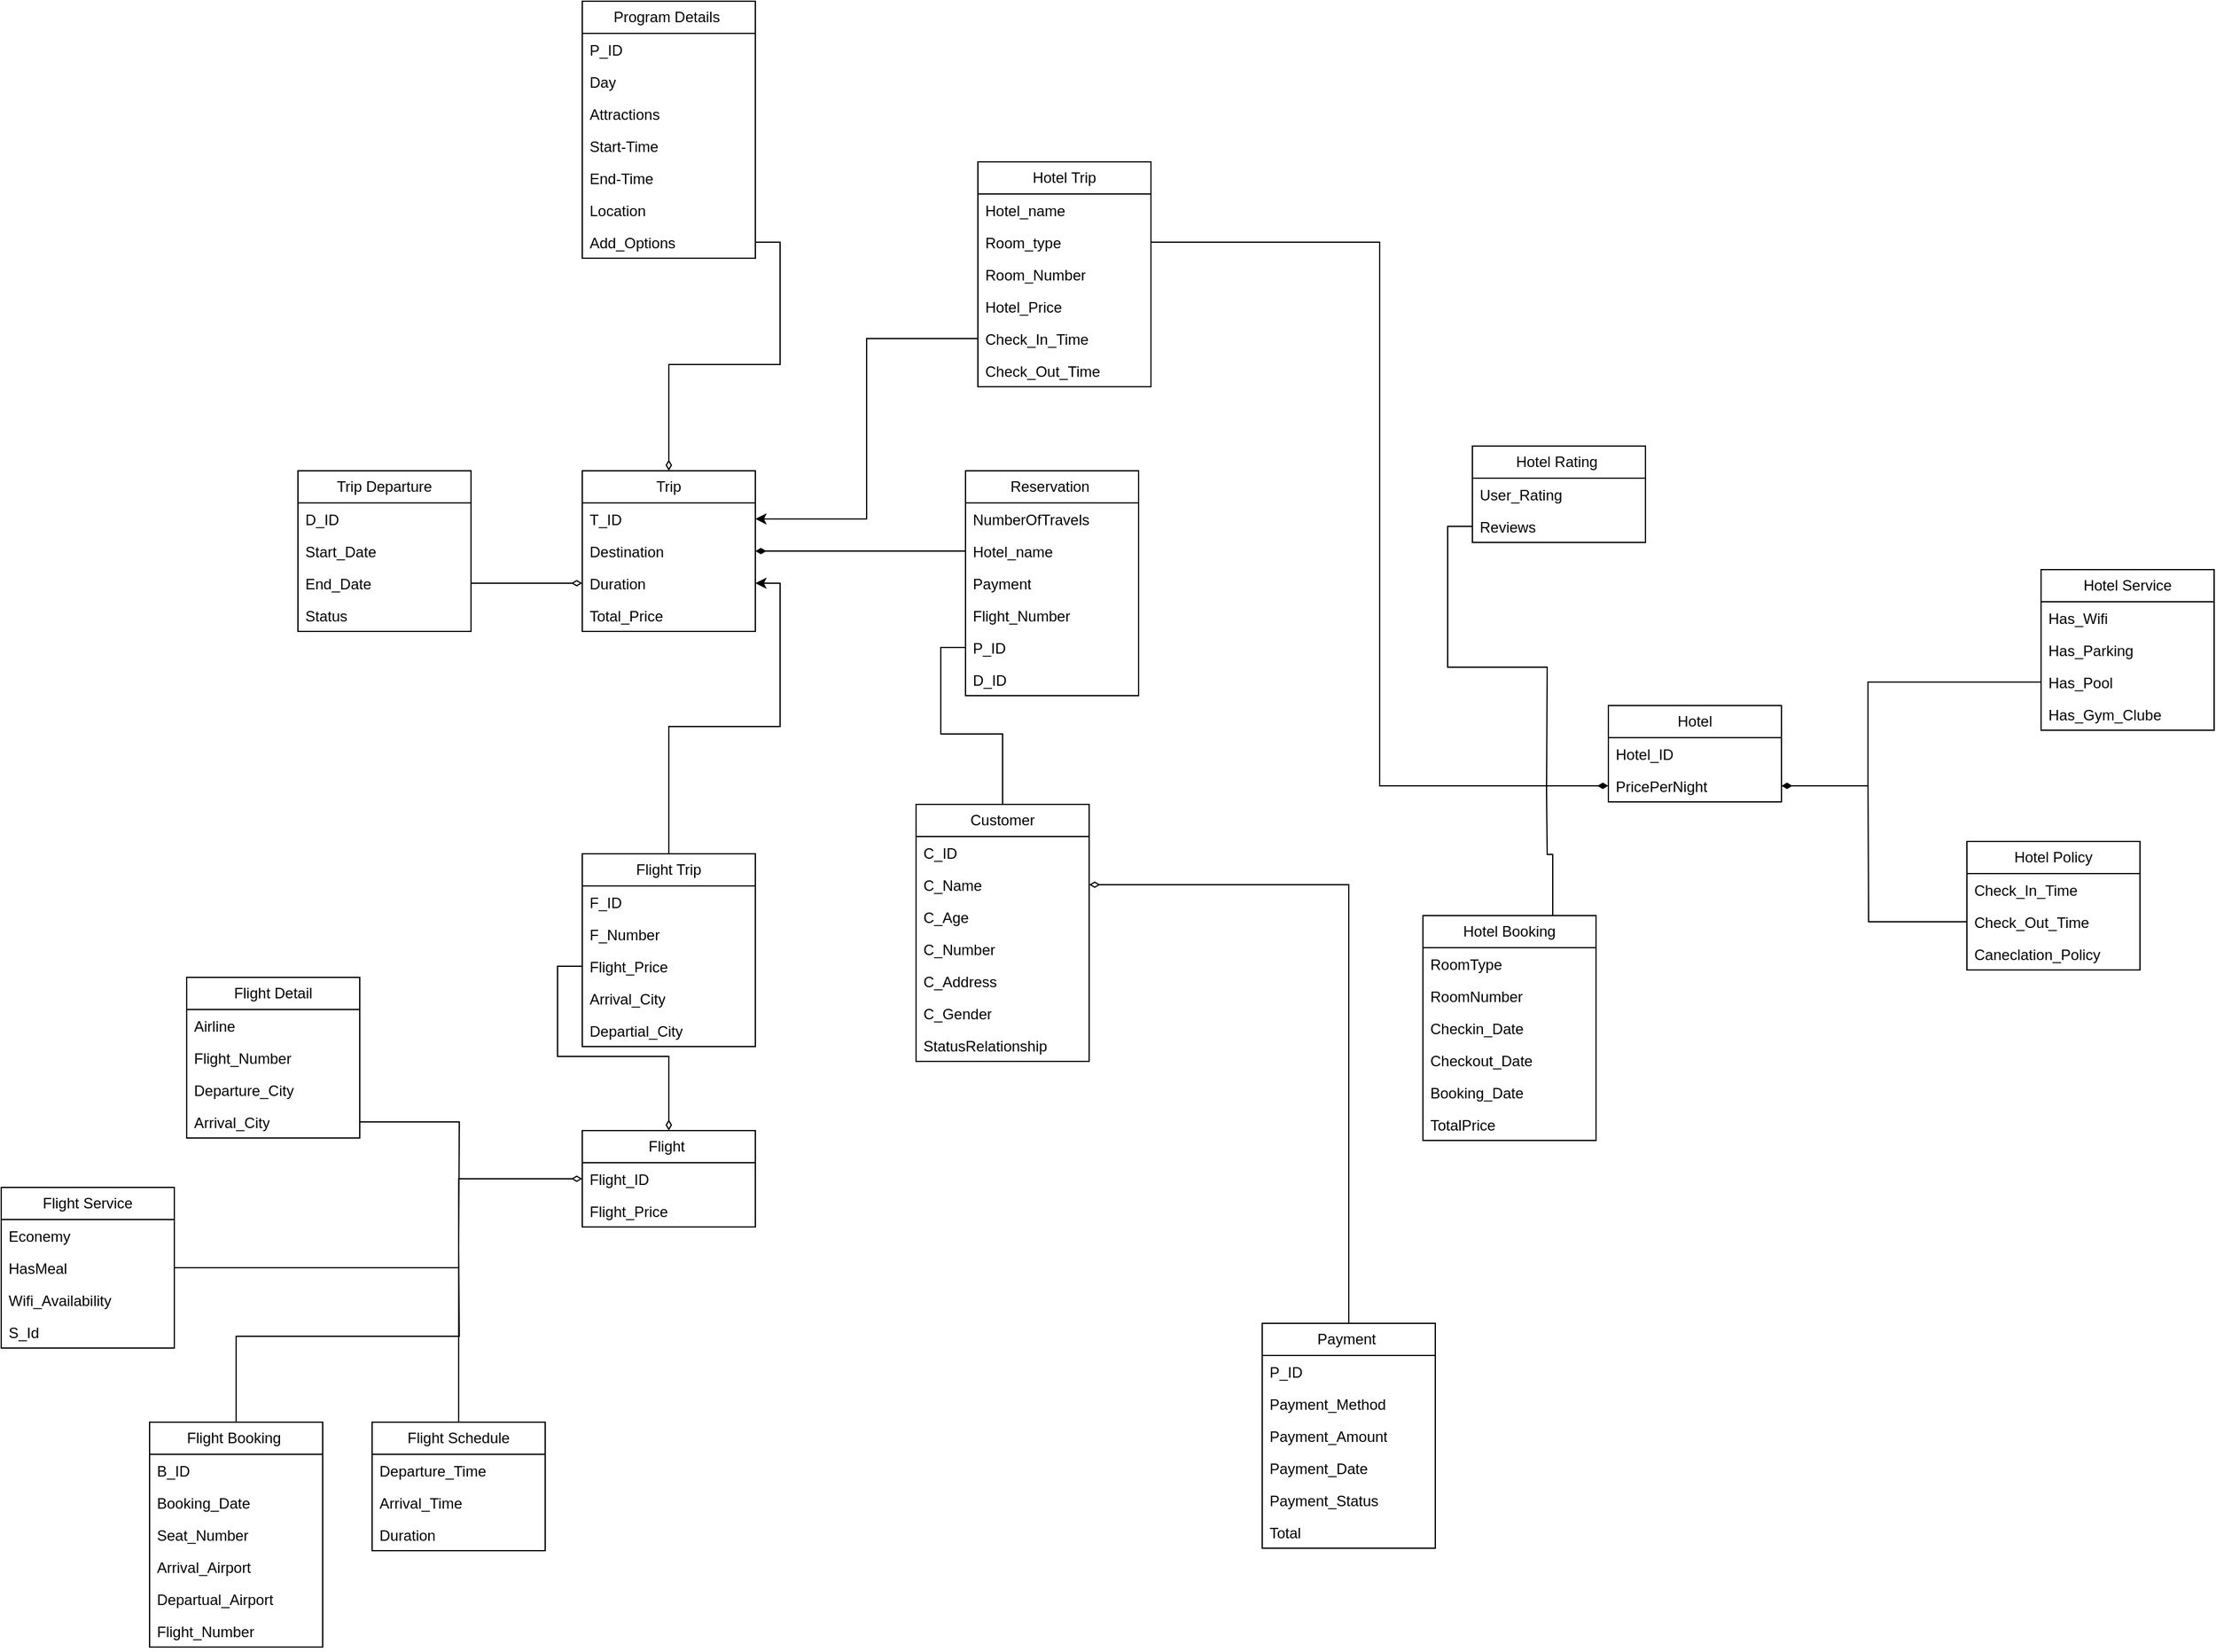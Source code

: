 <mxfile version="24.7.17">
  <diagram name="Page-1" id="XAzfdvRKxMqADVPigdxA">
    <mxGraphModel dx="3809" dy="1389" grid="1" gridSize="10" guides="1" tooltips="1" connect="1" arrows="1" fold="1" page="1" pageScale="1" pageWidth="850" pageHeight="1100" math="0" shadow="0">
      <root>
        <mxCell id="0" />
        <mxCell id="1" parent="0" />
        <mxCell id="RdfMwzU2SmDmF-A31WhD-36" style="edgeStyle=orthogonalEdgeStyle;rounded=0;orthogonalLoop=1;jettySize=auto;html=1;exitX=1;exitY=0.5;exitDx=0;exitDy=0;entryX=1;entryY=0.5;entryDx=0;entryDy=0;" parent="1" edge="1">
          <mxGeometry relative="1" as="geometry">
            <mxPoint x="190" y="120.0" as="targetPoint" />
            <Array as="points">
              <mxPoint x="560" y="300" />
              <mxPoint x="560" y="120" />
            </Array>
          </mxGeometry>
        </mxCell>
        <mxCell id="PqqIBDj1YlnKyvbkAwtZ-1" value="Hotel Rating&amp;nbsp;" style="swimlane;fontStyle=0;childLayout=stackLayout;horizontal=1;startSize=26;fillColor=none;horizontalStack=0;resizeParent=1;resizeParentMax=0;resizeLast=0;collapsible=1;marginBottom=0;whiteSpace=wrap;html=1;strokeColor=default;" parent="1" vertex="1">
          <mxGeometry x="70" y="390" width="140" height="78" as="geometry" />
        </mxCell>
        <mxCell id="PqqIBDj1YlnKyvbkAwtZ-2" value="User_Rating&lt;span style=&quot;white-space: pre;&quot;&gt;&#x9;&lt;/span&gt;" style="text;strokeColor=none;fillColor=none;align=left;verticalAlign=top;spacingLeft=4;spacingRight=4;overflow=hidden;rotatable=0;points=[[0,0.5],[1,0.5]];portConstraint=eastwest;whiteSpace=wrap;html=1;" parent="PqqIBDj1YlnKyvbkAwtZ-1" vertex="1">
          <mxGeometry y="26" width="140" height="26" as="geometry" />
        </mxCell>
        <mxCell id="PqqIBDj1YlnKyvbkAwtZ-3" value="Reviews" style="text;strokeColor=none;fillColor=none;align=left;verticalAlign=top;spacingLeft=4;spacingRight=4;overflow=hidden;rotatable=0;points=[[0,0.5],[1,0.5]];portConstraint=eastwest;whiteSpace=wrap;html=1;" parent="PqqIBDj1YlnKyvbkAwtZ-1" vertex="1">
          <mxGeometry y="52" width="140" height="26" as="geometry" />
        </mxCell>
        <mxCell id="PqqIBDj1YlnKyvbkAwtZ-122" style="edgeStyle=orthogonalEdgeStyle;rounded=0;orthogonalLoop=1;jettySize=auto;html=1;endArrow=none;endFill=0;jumpSize=3;endSize=4;startSize=5;exitX=0;exitY=0.5;exitDx=0;exitDy=0;" parent="PqqIBDj1YlnKyvbkAwtZ-1" source="PqqIBDj1YlnKyvbkAwtZ-3" edge="1">
          <mxGeometry relative="1" as="geometry">
            <mxPoint x="60" y="280" as="targetPoint" />
            <mxPoint y="90" as="sourcePoint" />
          </mxGeometry>
        </mxCell>
        <mxCell id="BVlXWKhXn2M1NBHhUhzh-17" style="edgeStyle=orthogonalEdgeStyle;rounded=0;orthogonalLoop=1;jettySize=auto;html=1;exitX=0.5;exitY=0;exitDx=0;exitDy=0;entryX=0;entryY=0.5;entryDx=0;entryDy=0;endArrow=diamondThin;endFill=0;" edge="1" parent="1" source="PqqIBDj1YlnKyvbkAwtZ-8" target="PqqIBDj1YlnKyvbkAwtZ-51">
          <mxGeometry relative="1" as="geometry" />
        </mxCell>
        <mxCell id="PqqIBDj1YlnKyvbkAwtZ-8" value="Flight Schedule" style="swimlane;fontStyle=0;childLayout=stackLayout;horizontal=1;startSize=26;fillColor=none;horizontalStack=0;resizeParent=1;resizeParentMax=0;resizeLast=0;collapsible=1;marginBottom=0;whiteSpace=wrap;html=1;" parent="1" vertex="1">
          <mxGeometry x="-820" y="1180" width="140" height="104" as="geometry" />
        </mxCell>
        <mxCell id="PqqIBDj1YlnKyvbkAwtZ-9" value="Departure_Time" style="text;strokeColor=none;fillColor=none;align=left;verticalAlign=top;spacingLeft=4;spacingRight=4;overflow=hidden;rotatable=0;points=[[0,0.5],[1,0.5]];portConstraint=eastwest;whiteSpace=wrap;html=1;" parent="PqqIBDj1YlnKyvbkAwtZ-8" vertex="1">
          <mxGeometry y="26" width="140" height="26" as="geometry" />
        </mxCell>
        <mxCell id="PqqIBDj1YlnKyvbkAwtZ-10" value="Arrival_Time" style="text;strokeColor=none;fillColor=none;align=left;verticalAlign=top;spacingLeft=4;spacingRight=4;overflow=hidden;rotatable=0;points=[[0,0.5],[1,0.5]];portConstraint=eastwest;whiteSpace=wrap;html=1;" parent="PqqIBDj1YlnKyvbkAwtZ-8" vertex="1">
          <mxGeometry y="52" width="140" height="26" as="geometry" />
        </mxCell>
        <mxCell id="PqqIBDj1YlnKyvbkAwtZ-11" value="Duration" style="text;strokeColor=none;fillColor=none;align=left;verticalAlign=top;spacingLeft=4;spacingRight=4;overflow=hidden;rotatable=0;points=[[0,0.5],[1,0.5]];portConstraint=eastwest;whiteSpace=wrap;html=1;" parent="PqqIBDj1YlnKyvbkAwtZ-8" vertex="1">
          <mxGeometry y="78" width="140" height="26" as="geometry" />
        </mxCell>
        <mxCell id="PqqIBDj1YlnKyvbkAwtZ-14" value="Hotel" style="swimlane;fontStyle=0;childLayout=stackLayout;horizontal=1;startSize=26;fillColor=none;horizontalStack=0;resizeParent=1;resizeParentMax=0;resizeLast=0;collapsible=1;marginBottom=0;whiteSpace=wrap;html=1;" parent="1" vertex="1">
          <mxGeometry x="180" y="600" width="140" height="78" as="geometry" />
        </mxCell>
        <mxCell id="PqqIBDj1YlnKyvbkAwtZ-15" value="Hotel_ID" style="text;strokeColor=none;fillColor=none;align=left;verticalAlign=top;spacingLeft=4;spacingRight=4;overflow=hidden;rotatable=0;points=[[0,0.5],[1,0.5]];portConstraint=eastwest;whiteSpace=wrap;html=1;" parent="PqqIBDj1YlnKyvbkAwtZ-14" vertex="1">
          <mxGeometry y="26" width="140" height="26" as="geometry" />
        </mxCell>
        <mxCell id="PqqIBDj1YlnKyvbkAwtZ-16" value="PricePerNight" style="text;strokeColor=none;fillColor=none;align=left;verticalAlign=top;spacingLeft=4;spacingRight=4;overflow=hidden;rotatable=0;points=[[0,0.5],[1,0.5]];portConstraint=eastwest;whiteSpace=wrap;html=1;" parent="PqqIBDj1YlnKyvbkAwtZ-14" vertex="1">
          <mxGeometry y="52" width="140" height="26" as="geometry" />
        </mxCell>
        <mxCell id="PqqIBDj1YlnKyvbkAwtZ-127" style="edgeStyle=orthogonalEdgeStyle;rounded=0;orthogonalLoop=1;jettySize=auto;html=1;entryX=1;entryY=0.5;entryDx=0;entryDy=0;endArrow=diamondThin;endFill=0;" parent="1" source="PqqIBDj1YlnKyvbkAwtZ-20" target="PqqIBDj1YlnKyvbkAwtZ-46" edge="1">
          <mxGeometry relative="1" as="geometry" />
        </mxCell>
        <mxCell id="PqqIBDj1YlnKyvbkAwtZ-20" value="Payment&amp;nbsp;" style="swimlane;fontStyle=0;childLayout=stackLayout;horizontal=1;startSize=26;fillColor=none;horizontalStack=0;resizeParent=1;resizeParentMax=0;resizeLast=0;collapsible=1;marginBottom=0;whiteSpace=wrap;html=1;" parent="1" vertex="1">
          <mxGeometry x="-100" y="1100" width="140" height="182" as="geometry" />
        </mxCell>
        <mxCell id="PqqIBDj1YlnKyvbkAwtZ-21" value="P_ID" style="text;strokeColor=none;fillColor=none;align=left;verticalAlign=top;spacingLeft=4;spacingRight=4;overflow=hidden;rotatable=0;points=[[0,0.5],[1,0.5]];portConstraint=eastwest;whiteSpace=wrap;html=1;" parent="PqqIBDj1YlnKyvbkAwtZ-20" vertex="1">
          <mxGeometry y="26" width="140" height="26" as="geometry" />
        </mxCell>
        <mxCell id="PqqIBDj1YlnKyvbkAwtZ-22" value="Payment_Method" style="text;strokeColor=none;fillColor=none;align=left;verticalAlign=top;spacingLeft=4;spacingRight=4;overflow=hidden;rotatable=0;points=[[0,0.5],[1,0.5]];portConstraint=eastwest;whiteSpace=wrap;html=1;" parent="PqqIBDj1YlnKyvbkAwtZ-20" vertex="1">
          <mxGeometry y="52" width="140" height="26" as="geometry" />
        </mxCell>
        <mxCell id="PqqIBDj1YlnKyvbkAwtZ-23" value="Payment_Amount" style="text;strokeColor=none;fillColor=none;align=left;verticalAlign=top;spacingLeft=4;spacingRight=4;overflow=hidden;rotatable=0;points=[[0,0.5],[1,0.5]];portConstraint=eastwest;whiteSpace=wrap;html=1;" parent="PqqIBDj1YlnKyvbkAwtZ-20" vertex="1">
          <mxGeometry y="78" width="140" height="26" as="geometry" />
        </mxCell>
        <mxCell id="PqqIBDj1YlnKyvbkAwtZ-24" value="Payment_Date" style="text;strokeColor=none;fillColor=none;align=left;verticalAlign=top;spacingLeft=4;spacingRight=4;overflow=hidden;rotatable=0;points=[[0,0.5],[1,0.5]];portConstraint=eastwest;whiteSpace=wrap;html=1;" parent="PqqIBDj1YlnKyvbkAwtZ-20" vertex="1">
          <mxGeometry y="104" width="140" height="26" as="geometry" />
        </mxCell>
        <mxCell id="PqqIBDj1YlnKyvbkAwtZ-25" value="Payment_Status" style="text;strokeColor=none;fillColor=none;align=left;verticalAlign=top;spacingLeft=4;spacingRight=4;overflow=hidden;rotatable=0;points=[[0,0.5],[1,0.5]];portConstraint=eastwest;whiteSpace=wrap;html=1;" parent="PqqIBDj1YlnKyvbkAwtZ-20" vertex="1">
          <mxGeometry y="130" width="140" height="26" as="geometry" />
        </mxCell>
        <mxCell id="BVlXWKhXn2M1NBHhUhzh-37" value="Total" style="text;strokeColor=none;fillColor=none;align=left;verticalAlign=top;spacingLeft=4;spacingRight=4;overflow=hidden;rotatable=0;points=[[0,0.5],[1,0.5]];portConstraint=eastwest;whiteSpace=wrap;html=1;" vertex="1" parent="PqqIBDj1YlnKyvbkAwtZ-20">
          <mxGeometry y="156" width="140" height="26" as="geometry" />
        </mxCell>
        <mxCell id="PqqIBDj1YlnKyvbkAwtZ-26" value="Trip" style="swimlane;fontStyle=0;childLayout=stackLayout;horizontal=1;startSize=26;fillColor=none;horizontalStack=0;resizeParent=1;resizeParentMax=0;resizeLast=0;collapsible=1;marginBottom=0;whiteSpace=wrap;html=1;" parent="1" vertex="1">
          <mxGeometry x="-650" y="410" width="140" height="130" as="geometry" />
        </mxCell>
        <mxCell id="PqqIBDj1YlnKyvbkAwtZ-27" value="T_ID" style="text;strokeColor=none;fillColor=none;align=left;verticalAlign=top;spacingLeft=4;spacingRight=4;overflow=hidden;rotatable=0;points=[[0,0.5],[1,0.5]];portConstraint=eastwest;whiteSpace=wrap;html=1;" parent="PqqIBDj1YlnKyvbkAwtZ-26" vertex="1">
          <mxGeometry y="26" width="140" height="26" as="geometry" />
        </mxCell>
        <mxCell id="PqqIBDj1YlnKyvbkAwtZ-28" value="Destination" style="text;strokeColor=none;fillColor=none;align=left;verticalAlign=top;spacingLeft=4;spacingRight=4;overflow=hidden;rotatable=0;points=[[0,0.5],[1,0.5]];portConstraint=eastwest;whiteSpace=wrap;html=1;" parent="PqqIBDj1YlnKyvbkAwtZ-26" vertex="1">
          <mxGeometry y="52" width="140" height="26" as="geometry" />
        </mxCell>
        <mxCell id="PqqIBDj1YlnKyvbkAwtZ-29" value="Duration" style="text;strokeColor=none;fillColor=none;align=left;verticalAlign=top;spacingLeft=4;spacingRight=4;overflow=hidden;rotatable=0;points=[[0,0.5],[1,0.5]];portConstraint=eastwest;whiteSpace=wrap;html=1;" parent="PqqIBDj1YlnKyvbkAwtZ-26" vertex="1">
          <mxGeometry y="78" width="140" height="26" as="geometry" />
        </mxCell>
        <mxCell id="PqqIBDj1YlnKyvbkAwtZ-30" value="Total_Price" style="text;strokeColor=none;fillColor=none;align=left;verticalAlign=top;spacingLeft=4;spacingRight=4;overflow=hidden;rotatable=0;points=[[0,0.5],[1,0.5]];portConstraint=eastwest;whiteSpace=wrap;html=1;" parent="PqqIBDj1YlnKyvbkAwtZ-26" vertex="1">
          <mxGeometry y="104" width="140" height="26" as="geometry" />
        </mxCell>
        <mxCell id="PqqIBDj1YlnKyvbkAwtZ-32" value="Reservation&amp;nbsp;" style="swimlane;fontStyle=0;childLayout=stackLayout;horizontal=1;startSize=26;fillColor=none;horizontalStack=0;resizeParent=1;resizeParentMax=0;resizeLast=0;collapsible=1;marginBottom=0;whiteSpace=wrap;html=1;" parent="1" vertex="1">
          <mxGeometry x="-340" y="410" width="140" height="182" as="geometry" />
        </mxCell>
        <mxCell id="PqqIBDj1YlnKyvbkAwtZ-33" value="NumberOfTravels&lt;span style=&quot;white-space: pre;&quot;&gt;&#x9;&lt;/span&gt;" style="text;strokeColor=none;fillColor=none;align=left;verticalAlign=top;spacingLeft=4;spacingRight=4;overflow=hidden;rotatable=0;points=[[0,0.5],[1,0.5]];portConstraint=eastwest;whiteSpace=wrap;html=1;" parent="PqqIBDj1YlnKyvbkAwtZ-32" vertex="1">
          <mxGeometry y="26" width="140" height="26" as="geometry" />
        </mxCell>
        <mxCell id="PqqIBDj1YlnKyvbkAwtZ-34" value="Hotel_name" style="text;strokeColor=none;fillColor=none;align=left;verticalAlign=top;spacingLeft=4;spacingRight=4;overflow=hidden;rotatable=0;points=[[0,0.5],[1,0.5]];portConstraint=eastwest;whiteSpace=wrap;html=1;" parent="PqqIBDj1YlnKyvbkAwtZ-32" vertex="1">
          <mxGeometry y="52" width="140" height="26" as="geometry" />
        </mxCell>
        <mxCell id="PqqIBDj1YlnKyvbkAwtZ-35" value="Payment" style="text;strokeColor=none;fillColor=none;align=left;verticalAlign=top;spacingLeft=4;spacingRight=4;overflow=hidden;rotatable=0;points=[[0,0.5],[1,0.5]];portConstraint=eastwest;whiteSpace=wrap;html=1;" parent="PqqIBDj1YlnKyvbkAwtZ-32" vertex="1">
          <mxGeometry y="78" width="140" height="26" as="geometry" />
        </mxCell>
        <mxCell id="PqqIBDj1YlnKyvbkAwtZ-36" value="Flight_Number" style="text;strokeColor=none;fillColor=none;align=left;verticalAlign=top;spacingLeft=4;spacingRight=4;overflow=hidden;rotatable=0;points=[[0,0.5],[1,0.5]];portConstraint=eastwest;whiteSpace=wrap;html=1;" parent="PqqIBDj1YlnKyvbkAwtZ-32" vertex="1">
          <mxGeometry y="104" width="140" height="26" as="geometry" />
        </mxCell>
        <mxCell id="PqqIBDj1YlnKyvbkAwtZ-37" value="P_ID" style="text;strokeColor=none;fillColor=none;align=left;verticalAlign=top;spacingLeft=4;spacingRight=4;overflow=hidden;rotatable=0;points=[[0,0.5],[1,0.5]];portConstraint=eastwest;whiteSpace=wrap;html=1;" parent="PqqIBDj1YlnKyvbkAwtZ-32" vertex="1">
          <mxGeometry y="130" width="140" height="26" as="geometry" />
        </mxCell>
        <mxCell id="BVlXWKhXn2M1NBHhUhzh-41" value="D_ID" style="text;strokeColor=none;fillColor=none;align=left;verticalAlign=top;spacingLeft=4;spacingRight=4;overflow=hidden;rotatable=0;points=[[0,0.5],[1,0.5]];portConstraint=eastwest;whiteSpace=wrap;html=1;" vertex="1" parent="PqqIBDj1YlnKyvbkAwtZ-32">
          <mxGeometry y="156" width="140" height="26" as="geometry" />
        </mxCell>
        <mxCell id="PqqIBDj1YlnKyvbkAwtZ-38" value="Program Details&amp;nbsp;" style="swimlane;fontStyle=0;childLayout=stackLayout;horizontal=1;startSize=26;fillColor=none;horizontalStack=0;resizeParent=1;resizeParentMax=0;resizeLast=0;collapsible=1;marginBottom=0;whiteSpace=wrap;html=1;" parent="1" vertex="1">
          <mxGeometry x="-650" y="30" width="140" height="208" as="geometry" />
        </mxCell>
        <mxCell id="PqqIBDj1YlnKyvbkAwtZ-39" value="P_ID" style="text;strokeColor=none;fillColor=none;align=left;verticalAlign=top;spacingLeft=4;spacingRight=4;overflow=hidden;rotatable=0;points=[[0,0.5],[1,0.5]];portConstraint=eastwest;whiteSpace=wrap;html=1;" parent="PqqIBDj1YlnKyvbkAwtZ-38" vertex="1">
          <mxGeometry y="26" width="140" height="26" as="geometry" />
        </mxCell>
        <mxCell id="PqqIBDj1YlnKyvbkAwtZ-40" value="Day" style="text;strokeColor=none;fillColor=none;align=left;verticalAlign=top;spacingLeft=4;spacingRight=4;overflow=hidden;rotatable=0;points=[[0,0.5],[1,0.5]];portConstraint=eastwest;whiteSpace=wrap;html=1;" parent="PqqIBDj1YlnKyvbkAwtZ-38" vertex="1">
          <mxGeometry y="52" width="140" height="26" as="geometry" />
        </mxCell>
        <mxCell id="PqqIBDj1YlnKyvbkAwtZ-41" value="Attractions" style="text;strokeColor=none;fillColor=none;align=left;verticalAlign=top;spacingLeft=4;spacingRight=4;overflow=hidden;rotatable=0;points=[[0,0.5],[1,0.5]];portConstraint=eastwest;whiteSpace=wrap;html=1;" parent="PqqIBDj1YlnKyvbkAwtZ-38" vertex="1">
          <mxGeometry y="78" width="140" height="26" as="geometry" />
        </mxCell>
        <mxCell id="PqqIBDj1YlnKyvbkAwtZ-42" value="Start-Time" style="text;strokeColor=none;fillColor=none;align=left;verticalAlign=top;spacingLeft=4;spacingRight=4;overflow=hidden;rotatable=0;points=[[0,0.5],[1,0.5]];portConstraint=eastwest;whiteSpace=wrap;html=1;" parent="PqqIBDj1YlnKyvbkAwtZ-38" vertex="1">
          <mxGeometry y="104" width="140" height="26" as="geometry" />
        </mxCell>
        <mxCell id="PqqIBDj1YlnKyvbkAwtZ-43" value="End-Time" style="text;strokeColor=none;fillColor=none;align=left;verticalAlign=top;spacingLeft=4;spacingRight=4;overflow=hidden;rotatable=0;points=[[0,0.5],[1,0.5]];portConstraint=eastwest;whiteSpace=wrap;html=1;" parent="PqqIBDj1YlnKyvbkAwtZ-38" vertex="1">
          <mxGeometry y="130" width="140" height="26" as="geometry" />
        </mxCell>
        <mxCell id="BVlXWKhXn2M1NBHhUhzh-28" value="Location" style="text;strokeColor=none;fillColor=none;align=left;verticalAlign=top;spacingLeft=4;spacingRight=4;overflow=hidden;rotatable=0;points=[[0,0.5],[1,0.5]];portConstraint=eastwest;whiteSpace=wrap;html=1;" vertex="1" parent="PqqIBDj1YlnKyvbkAwtZ-38">
          <mxGeometry y="156" width="140" height="26" as="geometry" />
        </mxCell>
        <mxCell id="BVlXWKhXn2M1NBHhUhzh-29" value="Add_Options" style="text;strokeColor=none;fillColor=none;align=left;verticalAlign=top;spacingLeft=4;spacingRight=4;overflow=hidden;rotatable=0;points=[[0,0.5],[1,0.5]];portConstraint=eastwest;whiteSpace=wrap;html=1;" vertex="1" parent="PqqIBDj1YlnKyvbkAwtZ-38">
          <mxGeometry y="182" width="140" height="26" as="geometry" />
        </mxCell>
        <mxCell id="PqqIBDj1YlnKyvbkAwtZ-44" value="Customer" style="swimlane;fontStyle=0;childLayout=stackLayout;horizontal=1;startSize=26;fillColor=none;horizontalStack=0;resizeParent=1;resizeParentMax=0;resizeLast=0;collapsible=1;marginBottom=0;whiteSpace=wrap;html=1;" parent="1" vertex="1">
          <mxGeometry x="-380" y="680" width="140" height="208" as="geometry" />
        </mxCell>
        <mxCell id="PqqIBDj1YlnKyvbkAwtZ-45" value="C_ID" style="text;strokeColor=none;fillColor=none;align=left;verticalAlign=top;spacingLeft=4;spacingRight=4;overflow=hidden;rotatable=0;points=[[0,0.5],[1,0.5]];portConstraint=eastwest;whiteSpace=wrap;html=1;" parent="PqqIBDj1YlnKyvbkAwtZ-44" vertex="1">
          <mxGeometry y="26" width="140" height="26" as="geometry" />
        </mxCell>
        <mxCell id="PqqIBDj1YlnKyvbkAwtZ-46" value="C_Name" style="text;strokeColor=none;fillColor=none;align=left;verticalAlign=top;spacingLeft=4;spacingRight=4;overflow=hidden;rotatable=0;points=[[0,0.5],[1,0.5]];portConstraint=eastwest;whiteSpace=wrap;html=1;" parent="PqqIBDj1YlnKyvbkAwtZ-44" vertex="1">
          <mxGeometry y="52" width="140" height="26" as="geometry" />
        </mxCell>
        <mxCell id="PqqIBDj1YlnKyvbkAwtZ-47" value="C_Age" style="text;strokeColor=none;fillColor=none;align=left;verticalAlign=top;spacingLeft=4;spacingRight=4;overflow=hidden;rotatable=0;points=[[0,0.5],[1,0.5]];portConstraint=eastwest;whiteSpace=wrap;html=1;" parent="PqqIBDj1YlnKyvbkAwtZ-44" vertex="1">
          <mxGeometry y="78" width="140" height="26" as="geometry" />
        </mxCell>
        <mxCell id="PqqIBDj1YlnKyvbkAwtZ-48" value="C_Number" style="text;strokeColor=none;fillColor=none;align=left;verticalAlign=top;spacingLeft=4;spacingRight=4;overflow=hidden;rotatable=0;points=[[0,0.5],[1,0.5]];portConstraint=eastwest;whiteSpace=wrap;html=1;" parent="PqqIBDj1YlnKyvbkAwtZ-44" vertex="1">
          <mxGeometry y="104" width="140" height="26" as="geometry" />
        </mxCell>
        <mxCell id="PqqIBDj1YlnKyvbkAwtZ-49" value="C_Address" style="text;strokeColor=none;fillColor=none;align=left;verticalAlign=top;spacingLeft=4;spacingRight=4;overflow=hidden;rotatable=0;points=[[0,0.5],[1,0.5]];portConstraint=eastwest;whiteSpace=wrap;html=1;" parent="PqqIBDj1YlnKyvbkAwtZ-44" vertex="1">
          <mxGeometry y="130" width="140" height="26" as="geometry" />
        </mxCell>
        <mxCell id="BVlXWKhXn2M1NBHhUhzh-32" value="C_Gender" style="text;strokeColor=none;fillColor=none;align=left;verticalAlign=top;spacingLeft=4;spacingRight=4;overflow=hidden;rotatable=0;points=[[0,0.5],[1,0.5]];portConstraint=eastwest;whiteSpace=wrap;html=1;" vertex="1" parent="PqqIBDj1YlnKyvbkAwtZ-44">
          <mxGeometry y="156" width="140" height="26" as="geometry" />
        </mxCell>
        <mxCell id="BVlXWKhXn2M1NBHhUhzh-33" value="StatusRelationship" style="text;strokeColor=none;fillColor=none;align=left;verticalAlign=top;spacingLeft=4;spacingRight=4;overflow=hidden;rotatable=0;points=[[0,0.5],[1,0.5]];portConstraint=eastwest;whiteSpace=wrap;html=1;" vertex="1" parent="PqqIBDj1YlnKyvbkAwtZ-44">
          <mxGeometry y="182" width="140" height="26" as="geometry" />
        </mxCell>
        <mxCell id="PqqIBDj1YlnKyvbkAwtZ-50" value="Flight&amp;nbsp;" style="swimlane;fontStyle=0;childLayout=stackLayout;horizontal=1;startSize=26;fillColor=none;horizontalStack=0;resizeParent=1;resizeParentMax=0;resizeLast=0;collapsible=1;marginBottom=0;whiteSpace=wrap;html=1;" parent="1" vertex="1">
          <mxGeometry x="-650" y="944" width="140" height="78" as="geometry" />
        </mxCell>
        <mxCell id="PqqIBDj1YlnKyvbkAwtZ-51" value="Flight_ID&lt;span style=&quot;white-space: pre;&quot;&gt;&#x9;&lt;/span&gt;" style="text;strokeColor=none;fillColor=none;align=left;verticalAlign=top;spacingLeft=4;spacingRight=4;overflow=hidden;rotatable=0;points=[[0,0.5],[1,0.5]];portConstraint=eastwest;whiteSpace=wrap;html=1;" parent="PqqIBDj1YlnKyvbkAwtZ-50" vertex="1">
          <mxGeometry y="26" width="140" height="26" as="geometry" />
        </mxCell>
        <mxCell id="PqqIBDj1YlnKyvbkAwtZ-52" value="Flight_Price" style="text;strokeColor=none;fillColor=none;align=left;verticalAlign=top;spacingLeft=4;spacingRight=4;overflow=hidden;rotatable=0;points=[[0,0.5],[1,0.5]];portConstraint=eastwest;whiteSpace=wrap;html=1;" parent="PqqIBDj1YlnKyvbkAwtZ-50" vertex="1">
          <mxGeometry y="52" width="140" height="26" as="geometry" />
        </mxCell>
        <mxCell id="PqqIBDj1YlnKyvbkAwtZ-56" value="Flight Service" style="swimlane;fontStyle=0;childLayout=stackLayout;horizontal=1;startSize=26;fillColor=none;horizontalStack=0;resizeParent=1;resizeParentMax=0;resizeLast=0;collapsible=1;marginBottom=0;whiteSpace=wrap;html=1;" parent="1" vertex="1">
          <mxGeometry x="-1120" y="990" width="140" height="130" as="geometry" />
        </mxCell>
        <mxCell id="PqqIBDj1YlnKyvbkAwtZ-57" value="Econemy" style="text;strokeColor=none;fillColor=none;align=left;verticalAlign=top;spacingLeft=4;spacingRight=4;overflow=hidden;rotatable=0;points=[[0,0.5],[1,0.5]];portConstraint=eastwest;whiteSpace=wrap;html=1;" parent="PqqIBDj1YlnKyvbkAwtZ-56" vertex="1">
          <mxGeometry y="26" width="140" height="26" as="geometry" />
        </mxCell>
        <mxCell id="BVlXWKhXn2M1NBHhUhzh-26" style="edgeStyle=orthogonalEdgeStyle;rounded=0;orthogonalLoop=1;jettySize=auto;html=1;exitX=1;exitY=0.5;exitDx=0;exitDy=0;endArrow=none;endFill=0;" edge="1" parent="PqqIBDj1YlnKyvbkAwtZ-56" source="PqqIBDj1YlnKyvbkAwtZ-58">
          <mxGeometry relative="1" as="geometry">
            <mxPoint x="370" y="65" as="targetPoint" />
          </mxGeometry>
        </mxCell>
        <mxCell id="PqqIBDj1YlnKyvbkAwtZ-58" value="HasMeal" style="text;strokeColor=none;fillColor=none;align=left;verticalAlign=top;spacingLeft=4;spacingRight=4;overflow=hidden;rotatable=0;points=[[0,0.5],[1,0.5]];portConstraint=eastwest;whiteSpace=wrap;html=1;" parent="PqqIBDj1YlnKyvbkAwtZ-56" vertex="1">
          <mxGeometry y="52" width="140" height="26" as="geometry" />
        </mxCell>
        <mxCell id="PqqIBDj1YlnKyvbkAwtZ-59" value="Wifi_Availability" style="text;strokeColor=none;fillColor=none;align=left;verticalAlign=top;spacingLeft=4;spacingRight=4;overflow=hidden;rotatable=0;points=[[0,0.5],[1,0.5]];portConstraint=eastwest;whiteSpace=wrap;html=1;" parent="PqqIBDj1YlnKyvbkAwtZ-56" vertex="1">
          <mxGeometry y="78" width="140" height="26" as="geometry" />
        </mxCell>
        <mxCell id="PqqIBDj1YlnKyvbkAwtZ-60" value="S_Id" style="text;strokeColor=none;fillColor=none;align=left;verticalAlign=top;spacingLeft=4;spacingRight=4;overflow=hidden;rotatable=0;points=[[0,0.5],[1,0.5]];portConstraint=eastwest;whiteSpace=wrap;html=1;" parent="PqqIBDj1YlnKyvbkAwtZ-56" vertex="1">
          <mxGeometry y="104" width="140" height="26" as="geometry" />
        </mxCell>
        <mxCell id="PqqIBDj1YlnKyvbkAwtZ-62" value="Hotel Policy" style="swimlane;fontStyle=0;childLayout=stackLayout;horizontal=1;startSize=26;fillColor=none;horizontalStack=0;resizeParent=1;resizeParentMax=0;resizeLast=0;collapsible=1;marginBottom=0;whiteSpace=wrap;html=1;" parent="1" vertex="1">
          <mxGeometry x="470" y="710" width="140" height="104" as="geometry" />
        </mxCell>
        <mxCell id="PqqIBDj1YlnKyvbkAwtZ-63" value="Check_In_Time" style="text;strokeColor=none;fillColor=none;align=left;verticalAlign=top;spacingLeft=4;spacingRight=4;overflow=hidden;rotatable=0;points=[[0,0.5],[1,0.5]];portConstraint=eastwest;whiteSpace=wrap;html=1;" parent="PqqIBDj1YlnKyvbkAwtZ-62" vertex="1">
          <mxGeometry y="26" width="140" height="26" as="geometry" />
        </mxCell>
        <mxCell id="PqqIBDj1YlnKyvbkAwtZ-64" value="Check_Out_Time" style="text;strokeColor=none;fillColor=none;align=left;verticalAlign=top;spacingLeft=4;spacingRight=4;overflow=hidden;rotatable=0;points=[[0,0.5],[1,0.5]];portConstraint=eastwest;whiteSpace=wrap;html=1;" parent="PqqIBDj1YlnKyvbkAwtZ-62" vertex="1">
          <mxGeometry y="52" width="140" height="26" as="geometry" />
        </mxCell>
        <mxCell id="PqqIBDj1YlnKyvbkAwtZ-65" value="Caneclation_Policy" style="text;strokeColor=none;fillColor=none;align=left;verticalAlign=top;spacingLeft=4;spacingRight=4;overflow=hidden;rotatable=0;points=[[0,0.5],[1,0.5]];portConstraint=eastwest;whiteSpace=wrap;html=1;" parent="PqqIBDj1YlnKyvbkAwtZ-62" vertex="1">
          <mxGeometry y="78" width="140" height="26" as="geometry" />
        </mxCell>
        <mxCell id="PqqIBDj1YlnKyvbkAwtZ-68" value="Hotel Service" style="swimlane;fontStyle=0;childLayout=stackLayout;horizontal=1;startSize=26;fillColor=none;horizontalStack=0;resizeParent=1;resizeParentMax=0;resizeLast=0;collapsible=1;marginBottom=0;whiteSpace=wrap;html=1;" parent="1" vertex="1">
          <mxGeometry x="530" y="490" width="140" height="130" as="geometry" />
        </mxCell>
        <mxCell id="PqqIBDj1YlnKyvbkAwtZ-69" value="Has_Wifi" style="text;strokeColor=none;fillColor=none;align=left;verticalAlign=top;spacingLeft=4;spacingRight=4;overflow=hidden;rotatable=0;points=[[0,0.5],[1,0.5]];portConstraint=eastwest;whiteSpace=wrap;html=1;" parent="PqqIBDj1YlnKyvbkAwtZ-68" vertex="1">
          <mxGeometry y="26" width="140" height="26" as="geometry" />
        </mxCell>
        <mxCell id="PqqIBDj1YlnKyvbkAwtZ-70" value="Has_Parking" style="text;strokeColor=none;fillColor=none;align=left;verticalAlign=top;spacingLeft=4;spacingRight=4;overflow=hidden;rotatable=0;points=[[0,0.5],[1,0.5]];portConstraint=eastwest;whiteSpace=wrap;html=1;" parent="PqqIBDj1YlnKyvbkAwtZ-68" vertex="1">
          <mxGeometry y="52" width="140" height="26" as="geometry" />
        </mxCell>
        <mxCell id="PqqIBDj1YlnKyvbkAwtZ-71" value="Has_Pool" style="text;strokeColor=none;fillColor=none;align=left;verticalAlign=top;spacingLeft=4;spacingRight=4;overflow=hidden;rotatable=0;points=[[0,0.5],[1,0.5]];portConstraint=eastwest;whiteSpace=wrap;html=1;" parent="PqqIBDj1YlnKyvbkAwtZ-68" vertex="1">
          <mxGeometry y="78" width="140" height="26" as="geometry" />
        </mxCell>
        <mxCell id="PqqIBDj1YlnKyvbkAwtZ-72" value="Has_Gym_Clube" style="text;strokeColor=none;fillColor=none;align=left;verticalAlign=top;spacingLeft=4;spacingRight=4;overflow=hidden;rotatable=0;points=[[0,0.5],[1,0.5]];portConstraint=eastwest;whiteSpace=wrap;html=1;" parent="PqqIBDj1YlnKyvbkAwtZ-68" vertex="1">
          <mxGeometry y="104" width="140" height="26" as="geometry" />
        </mxCell>
        <mxCell id="PqqIBDj1YlnKyvbkAwtZ-125" style="edgeStyle=orthogonalEdgeStyle;rounded=0;orthogonalLoop=1;jettySize=auto;html=1;endArrow=none;endFill=0;exitX=0.75;exitY=0;exitDx=0;exitDy=0;" parent="1" source="PqqIBDj1YlnKyvbkAwtZ-74" edge="1">
          <mxGeometry relative="1" as="geometry">
            <mxPoint x="130" y="670" as="targetPoint" />
          </mxGeometry>
        </mxCell>
        <mxCell id="PqqIBDj1YlnKyvbkAwtZ-74" value="Hotel Booking" style="swimlane;fontStyle=0;childLayout=stackLayout;horizontal=1;startSize=26;fillColor=none;horizontalStack=0;resizeParent=1;resizeParentMax=0;resizeLast=0;collapsible=1;marginBottom=0;whiteSpace=wrap;html=1;" parent="1" vertex="1">
          <mxGeometry x="30" y="770" width="140" height="182" as="geometry" />
        </mxCell>
        <mxCell id="PqqIBDj1YlnKyvbkAwtZ-75" value="RoomType" style="text;strokeColor=none;fillColor=none;align=left;verticalAlign=top;spacingLeft=4;spacingRight=4;overflow=hidden;rotatable=0;points=[[0,0.5],[1,0.5]];portConstraint=eastwest;whiteSpace=wrap;html=1;" parent="PqqIBDj1YlnKyvbkAwtZ-74" vertex="1">
          <mxGeometry y="26" width="140" height="26" as="geometry" />
        </mxCell>
        <mxCell id="PqqIBDj1YlnKyvbkAwtZ-76" value="RoomNumber" style="text;strokeColor=none;fillColor=none;align=left;verticalAlign=top;spacingLeft=4;spacingRight=4;overflow=hidden;rotatable=0;points=[[0,0.5],[1,0.5]];portConstraint=eastwest;whiteSpace=wrap;html=1;" parent="PqqIBDj1YlnKyvbkAwtZ-74" vertex="1">
          <mxGeometry y="52" width="140" height="26" as="geometry" />
        </mxCell>
        <mxCell id="PqqIBDj1YlnKyvbkAwtZ-77" value="Checkin_Date" style="text;strokeColor=none;fillColor=none;align=left;verticalAlign=top;spacingLeft=4;spacingRight=4;overflow=hidden;rotatable=0;points=[[0,0.5],[1,0.5]];portConstraint=eastwest;whiteSpace=wrap;html=1;" parent="PqqIBDj1YlnKyvbkAwtZ-74" vertex="1">
          <mxGeometry y="78" width="140" height="26" as="geometry" />
        </mxCell>
        <mxCell id="PqqIBDj1YlnKyvbkAwtZ-78" value="Checkout_Date" style="text;strokeColor=none;fillColor=none;align=left;verticalAlign=top;spacingLeft=4;spacingRight=4;overflow=hidden;rotatable=0;points=[[0,0.5],[1,0.5]];portConstraint=eastwest;whiteSpace=wrap;html=1;" parent="PqqIBDj1YlnKyvbkAwtZ-74" vertex="1">
          <mxGeometry y="104" width="140" height="26" as="geometry" />
        </mxCell>
        <mxCell id="PqqIBDj1YlnKyvbkAwtZ-79" value="Booking_Date" style="text;strokeColor=none;fillColor=none;align=left;verticalAlign=top;spacingLeft=4;spacingRight=4;overflow=hidden;rotatable=0;points=[[0,0.5],[1,0.5]];portConstraint=eastwest;whiteSpace=wrap;html=1;" parent="PqqIBDj1YlnKyvbkAwtZ-74" vertex="1">
          <mxGeometry y="130" width="140" height="26" as="geometry" />
        </mxCell>
        <mxCell id="BVlXWKhXn2M1NBHhUhzh-38" value="TotalPrice" style="text;strokeColor=none;fillColor=none;align=left;verticalAlign=top;spacingLeft=4;spacingRight=4;overflow=hidden;rotatable=0;points=[[0,0.5],[1,0.5]];portConstraint=eastwest;whiteSpace=wrap;html=1;" vertex="1" parent="PqqIBDj1YlnKyvbkAwtZ-74">
          <mxGeometry y="156" width="140" height="26" as="geometry" />
        </mxCell>
        <mxCell id="PqqIBDj1YlnKyvbkAwtZ-80" value="Hotel Trip" style="swimlane;fontStyle=0;childLayout=stackLayout;horizontal=1;startSize=26;fillColor=none;horizontalStack=0;resizeParent=1;resizeParentMax=0;resizeLast=0;collapsible=1;marginBottom=0;whiteSpace=wrap;html=1;" parent="1" vertex="1">
          <mxGeometry x="-330" y="160" width="140" height="182" as="geometry" />
        </mxCell>
        <mxCell id="PqqIBDj1YlnKyvbkAwtZ-81" value="Hotel_name" style="text;strokeColor=none;fillColor=none;align=left;verticalAlign=top;spacingLeft=4;spacingRight=4;overflow=hidden;rotatable=0;points=[[0,0.5],[1,0.5]];portConstraint=eastwest;whiteSpace=wrap;html=1;" parent="PqqIBDj1YlnKyvbkAwtZ-80" vertex="1">
          <mxGeometry y="26" width="140" height="26" as="geometry" />
        </mxCell>
        <mxCell id="PqqIBDj1YlnKyvbkAwtZ-82" value="Room_type" style="text;strokeColor=none;fillColor=none;align=left;verticalAlign=top;spacingLeft=4;spacingRight=4;overflow=hidden;rotatable=0;points=[[0,0.5],[1,0.5]];portConstraint=eastwest;whiteSpace=wrap;html=1;" parent="PqqIBDj1YlnKyvbkAwtZ-80" vertex="1">
          <mxGeometry y="52" width="140" height="26" as="geometry" />
        </mxCell>
        <mxCell id="PqqIBDj1YlnKyvbkAwtZ-83" value="Room_Number" style="text;strokeColor=none;fillColor=none;align=left;verticalAlign=top;spacingLeft=4;spacingRight=4;overflow=hidden;rotatable=0;points=[[0,0.5],[1,0.5]];portConstraint=eastwest;whiteSpace=wrap;html=1;" parent="PqqIBDj1YlnKyvbkAwtZ-80" vertex="1">
          <mxGeometry y="78" width="140" height="26" as="geometry" />
        </mxCell>
        <mxCell id="PqqIBDj1YlnKyvbkAwtZ-84" value="Hotel_Price" style="text;strokeColor=none;fillColor=none;align=left;verticalAlign=top;spacingLeft=4;spacingRight=4;overflow=hidden;rotatable=0;points=[[0,0.5],[1,0.5]];portConstraint=eastwest;whiteSpace=wrap;html=1;" parent="PqqIBDj1YlnKyvbkAwtZ-80" vertex="1">
          <mxGeometry y="104" width="140" height="26" as="geometry" />
        </mxCell>
        <mxCell id="PqqIBDj1YlnKyvbkAwtZ-85" value="Check_In_Time&lt;span style=&quot;white-space: pre;&quot;&gt;&#x9;&lt;/span&gt;" style="text;strokeColor=none;fillColor=none;align=left;verticalAlign=top;spacingLeft=4;spacingRight=4;overflow=hidden;rotatable=0;points=[[0,0.5],[1,0.5]];portConstraint=eastwest;whiteSpace=wrap;html=1;" parent="PqqIBDj1YlnKyvbkAwtZ-80" vertex="1">
          <mxGeometry y="130" width="140" height="26" as="geometry" />
        </mxCell>
        <mxCell id="BVlXWKhXn2M1NBHhUhzh-43" value="Check_Out_Time" style="text;strokeColor=none;fillColor=none;align=left;verticalAlign=top;spacingLeft=4;spacingRight=4;overflow=hidden;rotatable=0;points=[[0,0.5],[1,0.5]];portConstraint=eastwest;whiteSpace=wrap;html=1;" vertex="1" parent="PqqIBDj1YlnKyvbkAwtZ-80">
          <mxGeometry y="156" width="140" height="26" as="geometry" />
        </mxCell>
        <mxCell id="PqqIBDj1YlnKyvbkAwtZ-86" value="Trip Departure" style="swimlane;fontStyle=0;childLayout=stackLayout;horizontal=1;startSize=26;fillColor=none;horizontalStack=0;resizeParent=1;resizeParentMax=0;resizeLast=0;collapsible=1;marginBottom=0;whiteSpace=wrap;html=1;" parent="1" vertex="1">
          <mxGeometry x="-880" y="410" width="140" height="130" as="geometry" />
        </mxCell>
        <mxCell id="PqqIBDj1YlnKyvbkAwtZ-87" value="D_ID&lt;span style=&quot;white-space: pre;&quot;&gt;&#x9;&lt;/span&gt;" style="text;strokeColor=none;fillColor=none;align=left;verticalAlign=top;spacingLeft=4;spacingRight=4;overflow=hidden;rotatable=0;points=[[0,0.5],[1,0.5]];portConstraint=eastwest;whiteSpace=wrap;html=1;" parent="PqqIBDj1YlnKyvbkAwtZ-86" vertex="1">
          <mxGeometry y="26" width="140" height="26" as="geometry" />
        </mxCell>
        <mxCell id="PqqIBDj1YlnKyvbkAwtZ-88" value="Start_Date" style="text;strokeColor=none;fillColor=none;align=left;verticalAlign=top;spacingLeft=4;spacingRight=4;overflow=hidden;rotatable=0;points=[[0,0.5],[1,0.5]];portConstraint=eastwest;whiteSpace=wrap;html=1;" parent="PqqIBDj1YlnKyvbkAwtZ-86" vertex="1">
          <mxGeometry y="52" width="140" height="26" as="geometry" />
        </mxCell>
        <mxCell id="PqqIBDj1YlnKyvbkAwtZ-89" value="End_Date" style="text;strokeColor=none;fillColor=none;align=left;verticalAlign=top;spacingLeft=4;spacingRight=4;overflow=hidden;rotatable=0;points=[[0,0.5],[1,0.5]];portConstraint=eastwest;whiteSpace=wrap;html=1;" parent="PqqIBDj1YlnKyvbkAwtZ-86" vertex="1">
          <mxGeometry y="78" width="140" height="26" as="geometry" />
        </mxCell>
        <mxCell id="PqqIBDj1YlnKyvbkAwtZ-90" value="Status" style="text;strokeColor=none;fillColor=none;align=left;verticalAlign=top;spacingLeft=4;spacingRight=4;overflow=hidden;rotatable=0;points=[[0,0.5],[1,0.5]];portConstraint=eastwest;whiteSpace=wrap;html=1;" parent="PqqIBDj1YlnKyvbkAwtZ-86" vertex="1">
          <mxGeometry y="104" width="140" height="26" as="geometry" />
        </mxCell>
        <mxCell id="PqqIBDj1YlnKyvbkAwtZ-119" style="edgeStyle=orthogonalEdgeStyle;rounded=0;orthogonalLoop=1;jettySize=auto;html=1;entryX=1;entryY=0.5;entryDx=0;entryDy=0;" parent="1" source="PqqIBDj1YlnKyvbkAwtZ-98" target="PqqIBDj1YlnKyvbkAwtZ-29" edge="1">
          <mxGeometry relative="1" as="geometry" />
        </mxCell>
        <mxCell id="PqqIBDj1YlnKyvbkAwtZ-98" value="Flight Trip" style="swimlane;fontStyle=0;childLayout=stackLayout;horizontal=1;startSize=26;fillColor=none;horizontalStack=0;resizeParent=1;resizeParentMax=0;resizeLast=0;collapsible=1;marginBottom=0;whiteSpace=wrap;html=1;" parent="1" vertex="1">
          <mxGeometry x="-650" y="720" width="140" height="156" as="geometry" />
        </mxCell>
        <mxCell id="PqqIBDj1YlnKyvbkAwtZ-99" value="F_ID" style="text;strokeColor=none;fillColor=none;align=left;verticalAlign=top;spacingLeft=4;spacingRight=4;overflow=hidden;rotatable=0;points=[[0,0.5],[1,0.5]];portConstraint=eastwest;whiteSpace=wrap;html=1;" parent="PqqIBDj1YlnKyvbkAwtZ-98" vertex="1">
          <mxGeometry y="26" width="140" height="26" as="geometry" />
        </mxCell>
        <mxCell id="PqqIBDj1YlnKyvbkAwtZ-100" value="F_Number" style="text;strokeColor=none;fillColor=none;align=left;verticalAlign=top;spacingLeft=4;spacingRight=4;overflow=hidden;rotatable=0;points=[[0,0.5],[1,0.5]];portConstraint=eastwest;whiteSpace=wrap;html=1;" parent="PqqIBDj1YlnKyvbkAwtZ-98" vertex="1">
          <mxGeometry y="52" width="140" height="26" as="geometry" />
        </mxCell>
        <mxCell id="PqqIBDj1YlnKyvbkAwtZ-101" value="Flight_Price" style="text;strokeColor=none;fillColor=none;align=left;verticalAlign=top;spacingLeft=4;spacingRight=4;overflow=hidden;rotatable=0;points=[[0,0.5],[1,0.5]];portConstraint=eastwest;whiteSpace=wrap;html=1;" parent="PqqIBDj1YlnKyvbkAwtZ-98" vertex="1">
          <mxGeometry y="78" width="140" height="26" as="geometry" />
        </mxCell>
        <mxCell id="PqqIBDj1YlnKyvbkAwtZ-102" value="Arrival_City" style="text;strokeColor=none;fillColor=none;align=left;verticalAlign=top;spacingLeft=4;spacingRight=4;overflow=hidden;rotatable=0;points=[[0,0.5],[1,0.5]];portConstraint=eastwest;whiteSpace=wrap;html=1;" parent="PqqIBDj1YlnKyvbkAwtZ-98" vertex="1">
          <mxGeometry y="104" width="140" height="26" as="geometry" />
        </mxCell>
        <mxCell id="PqqIBDj1YlnKyvbkAwtZ-103" value="Departial_City" style="text;strokeColor=none;fillColor=none;align=left;verticalAlign=top;spacingLeft=4;spacingRight=4;overflow=hidden;rotatable=0;points=[[0,0.5],[1,0.5]];portConstraint=eastwest;whiteSpace=wrap;html=1;" parent="PqqIBDj1YlnKyvbkAwtZ-98" vertex="1">
          <mxGeometry y="130" width="140" height="26" as="geometry" />
        </mxCell>
        <mxCell id="BVlXWKhXn2M1NBHhUhzh-25" style="edgeStyle=orthogonalEdgeStyle;rounded=0;orthogonalLoop=1;jettySize=auto;html=1;exitX=0.5;exitY=0;exitDx=0;exitDy=0;endArrow=none;endFill=0;" edge="1" parent="1" source="PqqIBDj1YlnKyvbkAwtZ-110">
          <mxGeometry relative="1" as="geometry">
            <mxPoint x="-750" y="1040" as="targetPoint" />
          </mxGeometry>
        </mxCell>
        <mxCell id="PqqIBDj1YlnKyvbkAwtZ-110" value="Flight Booking&amp;nbsp;" style="swimlane;fontStyle=0;childLayout=stackLayout;horizontal=1;startSize=26;fillColor=none;horizontalStack=0;resizeParent=1;resizeParentMax=0;resizeLast=0;collapsible=1;marginBottom=0;whiteSpace=wrap;html=1;" parent="1" vertex="1">
          <mxGeometry x="-1000" y="1180" width="140" height="182" as="geometry" />
        </mxCell>
        <mxCell id="PqqIBDj1YlnKyvbkAwtZ-111" value="B_ID" style="text;strokeColor=none;fillColor=none;align=left;verticalAlign=top;spacingLeft=4;spacingRight=4;overflow=hidden;rotatable=0;points=[[0,0.5],[1,0.5]];portConstraint=eastwest;whiteSpace=wrap;html=1;" parent="PqqIBDj1YlnKyvbkAwtZ-110" vertex="1">
          <mxGeometry y="26" width="140" height="26" as="geometry" />
        </mxCell>
        <mxCell id="PqqIBDj1YlnKyvbkAwtZ-112" value="Booking_Date" style="text;strokeColor=none;fillColor=none;align=left;verticalAlign=top;spacingLeft=4;spacingRight=4;overflow=hidden;rotatable=0;points=[[0,0.5],[1,0.5]];portConstraint=eastwest;whiteSpace=wrap;html=1;" parent="PqqIBDj1YlnKyvbkAwtZ-110" vertex="1">
          <mxGeometry y="52" width="140" height="26" as="geometry" />
        </mxCell>
        <mxCell id="PqqIBDj1YlnKyvbkAwtZ-113" value="Seat_Number" style="text;strokeColor=none;fillColor=none;align=left;verticalAlign=top;spacingLeft=4;spacingRight=4;overflow=hidden;rotatable=0;points=[[0,0.5],[1,0.5]];portConstraint=eastwest;whiteSpace=wrap;html=1;" parent="PqqIBDj1YlnKyvbkAwtZ-110" vertex="1">
          <mxGeometry y="78" width="140" height="26" as="geometry" />
        </mxCell>
        <mxCell id="PqqIBDj1YlnKyvbkAwtZ-114" value="Arrival_Airport" style="text;strokeColor=none;fillColor=none;align=left;verticalAlign=top;spacingLeft=4;spacingRight=4;overflow=hidden;rotatable=0;points=[[0,0.5],[1,0.5]];portConstraint=eastwest;whiteSpace=wrap;html=1;" parent="PqqIBDj1YlnKyvbkAwtZ-110" vertex="1">
          <mxGeometry y="104" width="140" height="26" as="geometry" />
        </mxCell>
        <mxCell id="PqqIBDj1YlnKyvbkAwtZ-115" value="Departual_Airport" style="text;strokeColor=none;fillColor=none;align=left;verticalAlign=top;spacingLeft=4;spacingRight=4;overflow=hidden;rotatable=0;points=[[0,0.5],[1,0.5]];portConstraint=eastwest;whiteSpace=wrap;html=1;" parent="PqqIBDj1YlnKyvbkAwtZ-110" vertex="1">
          <mxGeometry y="130" width="140" height="26" as="geometry" />
        </mxCell>
        <mxCell id="BVlXWKhXn2M1NBHhUhzh-39" value="Flight_Number" style="text;strokeColor=none;fillColor=none;align=left;verticalAlign=top;spacingLeft=4;spacingRight=4;overflow=hidden;rotatable=0;points=[[0,0.5],[1,0.5]];portConstraint=eastwest;whiteSpace=wrap;html=1;" vertex="1" parent="PqqIBDj1YlnKyvbkAwtZ-110">
          <mxGeometry y="156" width="140" height="26" as="geometry" />
        </mxCell>
        <mxCell id="PqqIBDj1YlnKyvbkAwtZ-116" style="edgeStyle=orthogonalEdgeStyle;rounded=0;orthogonalLoop=1;jettySize=auto;html=1;exitX=0.5;exitY=0;exitDx=0;exitDy=0;entryX=1;entryY=0.5;entryDx=0;entryDy=0;endArrow=none;endFill=0;startArrow=diamondThin;startFill=0;" parent="1" source="PqqIBDj1YlnKyvbkAwtZ-26" target="BVlXWKhXn2M1NBHhUhzh-29" edge="1">
          <mxGeometry relative="1" as="geometry">
            <Array as="points" />
            <mxPoint x="-510" y="251" as="targetPoint" />
          </mxGeometry>
        </mxCell>
        <mxCell id="PqqIBDj1YlnKyvbkAwtZ-118" style="edgeStyle=orthogonalEdgeStyle;rounded=0;orthogonalLoop=1;jettySize=auto;html=1;exitX=0;exitY=0.5;exitDx=0;exitDy=0;entryX=1;entryY=0.5;entryDx=0;entryDy=0;endArrow=diamondThin;endFill=1;" parent="1" source="PqqIBDj1YlnKyvbkAwtZ-34" target="PqqIBDj1YlnKyvbkAwtZ-28" edge="1">
          <mxGeometry relative="1" as="geometry" />
        </mxCell>
        <mxCell id="PqqIBDj1YlnKyvbkAwtZ-120" style="edgeStyle=orthogonalEdgeStyle;rounded=0;orthogonalLoop=1;jettySize=auto;html=1;exitX=0;exitY=0.5;exitDx=0;exitDy=0;entryX=1;entryY=0.5;entryDx=0;entryDy=0;" parent="1" source="PqqIBDj1YlnKyvbkAwtZ-85" target="PqqIBDj1YlnKyvbkAwtZ-27" edge="1">
          <mxGeometry relative="1" as="geometry" />
        </mxCell>
        <mxCell id="PqqIBDj1YlnKyvbkAwtZ-121" style="edgeStyle=orthogonalEdgeStyle;rounded=0;orthogonalLoop=1;jettySize=auto;html=1;exitX=1;exitY=0.5;exitDx=0;exitDy=0;entryX=0;entryY=0.5;entryDx=0;entryDy=0;endArrow=diamondThin;endFill=1;" parent="1" source="PqqIBDj1YlnKyvbkAwtZ-82" target="PqqIBDj1YlnKyvbkAwtZ-16" edge="1">
          <mxGeometry relative="1" as="geometry" />
        </mxCell>
        <mxCell id="PqqIBDj1YlnKyvbkAwtZ-123" style="edgeStyle=orthogonalEdgeStyle;rounded=0;orthogonalLoop=1;jettySize=auto;html=1;entryX=0;entryY=0.5;entryDx=0;entryDy=0;endArrow=none;endFill=0;" parent="1" source="PqqIBDj1YlnKyvbkAwtZ-44" target="PqqIBDj1YlnKyvbkAwtZ-37" edge="1">
          <mxGeometry relative="1" as="geometry" />
        </mxCell>
        <mxCell id="BVlXWKhXn2M1NBHhUhzh-1" style="edgeStyle=orthogonalEdgeStyle;rounded=0;orthogonalLoop=1;jettySize=auto;html=1;exitX=0;exitY=0.5;exitDx=0;exitDy=0;entryX=1;entryY=0.5;entryDx=0;entryDy=0;endArrow=diamondThin;endFill=1;" edge="1" parent="1" source="PqqIBDj1YlnKyvbkAwtZ-71" target="PqqIBDj1YlnKyvbkAwtZ-16">
          <mxGeometry relative="1" as="geometry">
            <mxPoint x="320" y="691.0" as="targetPoint" />
            <Array as="points">
              <mxPoint x="390" y="581" />
              <mxPoint x="390" y="665" />
            </Array>
          </mxGeometry>
        </mxCell>
        <mxCell id="BVlXWKhXn2M1NBHhUhzh-2" style="edgeStyle=orthogonalEdgeStyle;rounded=0;orthogonalLoop=1;jettySize=auto;html=1;exitX=0;exitY=0.5;exitDx=0;exitDy=0;endArrow=none;endFill=0;" edge="1" parent="1" source="PqqIBDj1YlnKyvbkAwtZ-64">
          <mxGeometry relative="1" as="geometry">
            <mxPoint x="390" y="660" as="targetPoint" />
          </mxGeometry>
        </mxCell>
        <mxCell id="BVlXWKhXn2M1NBHhUhzh-9" value="Flight Detail" style="swimlane;fontStyle=0;childLayout=stackLayout;horizontal=1;startSize=26;fillColor=none;horizontalStack=0;resizeParent=1;resizeParentMax=0;resizeLast=0;collapsible=1;marginBottom=0;whiteSpace=wrap;html=1;" vertex="1" parent="1">
          <mxGeometry x="-970" y="820" width="140" height="130" as="geometry" />
        </mxCell>
        <mxCell id="BVlXWKhXn2M1NBHhUhzh-10" value="Airline" style="text;strokeColor=none;fillColor=none;align=left;verticalAlign=top;spacingLeft=4;spacingRight=4;overflow=hidden;rotatable=0;points=[[0,0.5],[1,0.5]];portConstraint=eastwest;whiteSpace=wrap;html=1;" vertex="1" parent="BVlXWKhXn2M1NBHhUhzh-9">
          <mxGeometry y="26" width="140" height="26" as="geometry" />
        </mxCell>
        <mxCell id="BVlXWKhXn2M1NBHhUhzh-11" value="Flight_Number" style="text;strokeColor=none;fillColor=none;align=left;verticalAlign=top;spacingLeft=4;spacingRight=4;overflow=hidden;rotatable=0;points=[[0,0.5],[1,0.5]];portConstraint=eastwest;whiteSpace=wrap;html=1;" vertex="1" parent="BVlXWKhXn2M1NBHhUhzh-9">
          <mxGeometry y="52" width="140" height="26" as="geometry" />
        </mxCell>
        <mxCell id="BVlXWKhXn2M1NBHhUhzh-12" value="Departure_City" style="text;strokeColor=none;fillColor=none;align=left;verticalAlign=top;spacingLeft=4;spacingRight=4;overflow=hidden;rotatable=0;points=[[0,0.5],[1,0.5]];portConstraint=eastwest;whiteSpace=wrap;html=1;" vertex="1" parent="BVlXWKhXn2M1NBHhUhzh-9">
          <mxGeometry y="78" width="140" height="26" as="geometry" />
        </mxCell>
        <mxCell id="BVlXWKhXn2M1NBHhUhzh-13" value="Arrival_City" style="text;strokeColor=none;fillColor=none;align=left;verticalAlign=top;spacingLeft=4;spacingRight=4;overflow=hidden;rotatable=0;points=[[0,0.5],[1,0.5]];portConstraint=eastwest;whiteSpace=wrap;html=1;" vertex="1" parent="BVlXWKhXn2M1NBHhUhzh-9">
          <mxGeometry y="104" width="140" height="26" as="geometry" />
        </mxCell>
        <mxCell id="BVlXWKhXn2M1NBHhUhzh-23" style="edgeStyle=orthogonalEdgeStyle;rounded=0;orthogonalLoop=1;jettySize=auto;html=1;exitX=1;exitY=0.5;exitDx=0;exitDy=0;endArrow=none;endFill=0;" edge="1" parent="BVlXWKhXn2M1NBHhUhzh-9" source="BVlXWKhXn2M1NBHhUhzh-13">
          <mxGeometry relative="1" as="geometry">
            <mxPoint x="220" y="220" as="targetPoint" />
          </mxGeometry>
        </mxCell>
        <mxCell id="BVlXWKhXn2M1NBHhUhzh-27" style="edgeStyle=orthogonalEdgeStyle;rounded=0;orthogonalLoop=1;jettySize=auto;html=1;exitX=0;exitY=0.5;exitDx=0;exitDy=0;entryX=0.5;entryY=0;entryDx=0;entryDy=0;endArrow=diamondThin;endFill=0;" edge="1" parent="1" source="PqqIBDj1YlnKyvbkAwtZ-101" target="PqqIBDj1YlnKyvbkAwtZ-50">
          <mxGeometry relative="1" as="geometry" />
        </mxCell>
        <mxCell id="BVlXWKhXn2M1NBHhUhzh-31" style="edgeStyle=orthogonalEdgeStyle;rounded=0;orthogonalLoop=1;jettySize=auto;html=1;exitX=1;exitY=0.5;exitDx=0;exitDy=0;entryX=0;entryY=0.5;entryDx=0;entryDy=0;endArrow=diamondThin;endFill=0;" edge="1" parent="1" source="PqqIBDj1YlnKyvbkAwtZ-89" target="PqqIBDj1YlnKyvbkAwtZ-29">
          <mxGeometry relative="1" as="geometry" />
        </mxCell>
      </root>
    </mxGraphModel>
  </diagram>
</mxfile>
